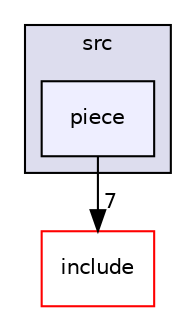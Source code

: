 digraph "src/piece" {
  compound=true
  node [ fontsize="10", fontname="Helvetica"];
  edge [ labelfontsize="10", labelfontname="Helvetica"];
  subgraph clusterdir_68267d1309a1af8e8297ef4c3efbcdba {
    graph [ bgcolor="#ddddee", pencolor="black", label="src" fontname="Helvetica", fontsize="10", URL="dir_68267d1309a1af8e8297ef4c3efbcdba.html"]
  dir_3f5d45176d67a9c706825ff9b3c7dd71 [shape=box, label="piece", style="filled", fillcolor="#eeeeff", pencolor="black", URL="dir_3f5d45176d67a9c706825ff9b3c7dd71.html"];
  }
  dir_d44c64559bbebec7f509842c48db8b23 [shape=box label="include" fillcolor="white" style="filled" color="red" URL="dir_d44c64559bbebec7f509842c48db8b23.html"];
  dir_3f5d45176d67a9c706825ff9b3c7dd71->dir_d44c64559bbebec7f509842c48db8b23 [headlabel="7", labeldistance=1.5 headhref="dir_000003_000000.html"];
}
